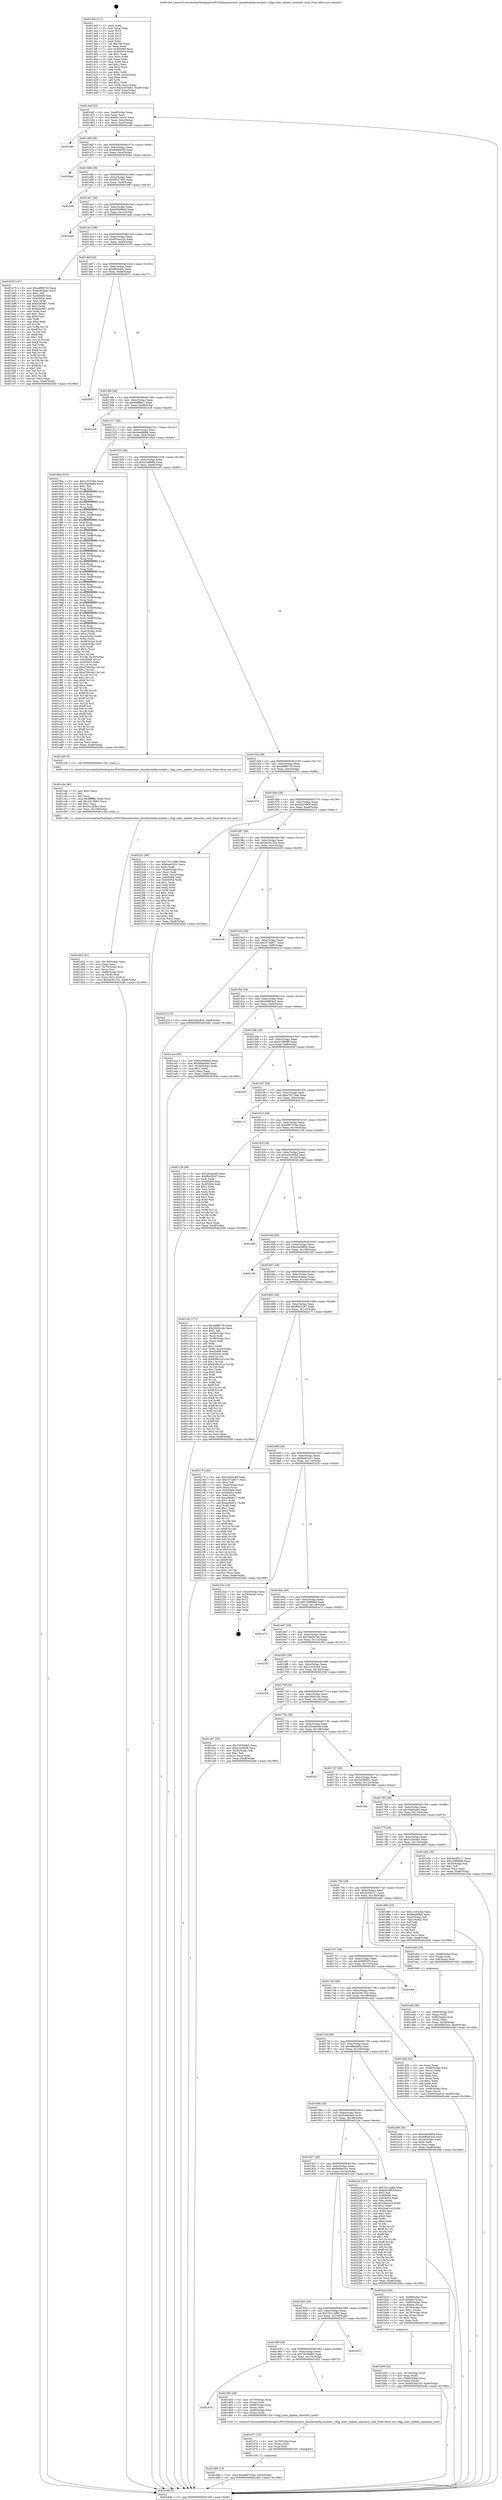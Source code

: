 digraph "0x4013e0" {
  label = "0x4013e0 (/mnt/c/Users/mathe/Desktop/tcc/POCII/binaries/extr_linuxblockcfq-iosched.c_cfqg_stats_update_timeslice_used_Final-ollvm.out::main(0))"
  labelloc = "t"
  node[shape=record]

  Entry [label="",width=0.3,height=0.3,shape=circle,fillcolor=black,style=filled]
  "0x40144f" [label="{
     0x40144f [32]\l
     | [instrs]\l
     &nbsp;&nbsp;0x40144f \<+6\>: mov -0xa8(%rbp),%eax\l
     &nbsp;&nbsp;0x401455 \<+2\>: mov %eax,%ecx\l
     &nbsp;&nbsp;0x401457 \<+6\>: sub $0x8411643c,%ecx\l
     &nbsp;&nbsp;0x40145d \<+6\>: mov %eax,-0xbc(%rbp)\l
     &nbsp;&nbsp;0x401463 \<+6\>: mov %ecx,-0xc0(%rbp)\l
     &nbsp;&nbsp;0x401469 \<+6\>: je 00000000004023a0 \<main+0xfc0\>\l
  }"]
  "0x4023a0" [label="{
     0x4023a0\l
  }", style=dashed]
  "0x40146f" [label="{
     0x40146f [28]\l
     | [instrs]\l
     &nbsp;&nbsp;0x40146f \<+5\>: jmp 0000000000401474 \<main+0x94\>\l
     &nbsp;&nbsp;0x401474 \<+6\>: mov -0xbc(%rbp),%eax\l
     &nbsp;&nbsp;0x40147a \<+5\>: sub $0x8dfd4938,%eax\l
     &nbsp;&nbsp;0x40147f \<+6\>: mov %eax,-0xc4(%rbp)\l
     &nbsp;&nbsp;0x401485 \<+6\>: je 00000000004020ad \<main+0xccd\>\l
  }"]
  Exit [label="",width=0.3,height=0.3,shape=circle,fillcolor=black,style=filled,peripheries=2]
  "0x4020ad" [label="{
     0x4020ad\l
  }", style=dashed]
  "0x40148b" [label="{
     0x40148b [28]\l
     | [instrs]\l
     &nbsp;&nbsp;0x40148b \<+5\>: jmp 0000000000401490 \<main+0xb0\>\l
     &nbsp;&nbsp;0x401490 \<+6\>: mov -0xbc(%rbp),%eax\l
     &nbsp;&nbsp;0x401496 \<+5\>: sub $0x8f207955,%eax\l
     &nbsp;&nbsp;0x40149b \<+6\>: mov %eax,-0xc8(%rbp)\l
     &nbsp;&nbsp;0x4014a1 \<+6\>: je 0000000000401ef6 \<main+0xb16\>\l
  }"]
  "0x401d80" [label="{
     0x401d80 [15]\l
     | [instrs]\l
     &nbsp;&nbsp;0x401d80 \<+10\>: movl $0xd897535e,-0xa8(%rbp)\l
     &nbsp;&nbsp;0x401d8a \<+5\>: jmp 000000000040244b \<main+0x106b\>\l
  }"]
  "0x401ef6" [label="{
     0x401ef6\l
  }", style=dashed]
  "0x4014a7" [label="{
     0x4014a7 [28]\l
     | [instrs]\l
     &nbsp;&nbsp;0x4014a7 \<+5\>: jmp 00000000004014ac \<main+0xcc\>\l
     &nbsp;&nbsp;0x4014ac \<+6\>: mov -0xbc(%rbp),%eax\l
     &nbsp;&nbsp;0x4014b2 \<+5\>: sub $0x920b98a9,%eax\l
     &nbsp;&nbsp;0x4014b7 \<+6\>: mov %eax,-0xcc(%rbp)\l
     &nbsp;&nbsp;0x4014bd \<+6\>: je 0000000000401ae8 \<main+0x708\>\l
  }"]
  "0x401d71" [label="{
     0x401d71 [15]\l
     | [instrs]\l
     &nbsp;&nbsp;0x401d71 \<+4\>: mov -0x70(%rbp),%rax\l
     &nbsp;&nbsp;0x401d75 \<+3\>: mov (%rax),%rax\l
     &nbsp;&nbsp;0x401d78 \<+3\>: mov %rax,%rdi\l
     &nbsp;&nbsp;0x401d7b \<+5\>: call 0000000000401030 \<free@plt\>\l
     | [calls]\l
     &nbsp;&nbsp;0x401030 \{1\} (unknown)\l
  }"]
  "0x401ae8" [label="{
     0x401ae8\l
  }", style=dashed]
  "0x4014c3" [label="{
     0x4014c3 [28]\l
     | [instrs]\l
     &nbsp;&nbsp;0x4014c3 \<+5\>: jmp 00000000004014c8 \<main+0xe8\>\l
     &nbsp;&nbsp;0x4014c8 \<+6\>: mov -0xbc(%rbp),%eax\l
     &nbsp;&nbsp;0x4014ce \<+5\>: sub $0x933ea316,%eax\l
     &nbsp;&nbsp;0x4014d3 \<+6\>: mov %eax,-0xd0(%rbp)\l
     &nbsp;&nbsp;0x4014d9 \<+6\>: je 0000000000401b79 \<main+0x799\>\l
  }"]
  "0x40187b" [label="{
     0x40187b\l
  }", style=dashed]
  "0x401b79" [label="{
     0x401b79 [147]\l
     | [instrs]\l
     &nbsp;&nbsp;0x401b79 \<+5\>: mov $0xadf86730,%eax\l
     &nbsp;&nbsp;0x401b7e \<+5\>: mov $0xecdcbbea,%ecx\l
     &nbsp;&nbsp;0x401b83 \<+2\>: mov $0x1,%dl\l
     &nbsp;&nbsp;0x401b85 \<+7\>: mov 0x405068,%esi\l
     &nbsp;&nbsp;0x401b8c \<+7\>: mov 0x405054,%edi\l
     &nbsp;&nbsp;0x401b93 \<+3\>: mov %esi,%r8d\l
     &nbsp;&nbsp;0x401b96 \<+7\>: add $0xb2e56b7,%r8d\l
     &nbsp;&nbsp;0x401b9d \<+4\>: sub $0x1,%r8d\l
     &nbsp;&nbsp;0x401ba1 \<+7\>: sub $0xb2e56b7,%r8d\l
     &nbsp;&nbsp;0x401ba8 \<+4\>: imul %r8d,%esi\l
     &nbsp;&nbsp;0x401bac \<+3\>: and $0x1,%esi\l
     &nbsp;&nbsp;0x401baf \<+3\>: cmp $0x0,%esi\l
     &nbsp;&nbsp;0x401bb2 \<+4\>: sete %r9b\l
     &nbsp;&nbsp;0x401bb6 \<+3\>: cmp $0xa,%edi\l
     &nbsp;&nbsp;0x401bb9 \<+4\>: setl %r10b\l
     &nbsp;&nbsp;0x401bbd \<+3\>: mov %r9b,%r11b\l
     &nbsp;&nbsp;0x401bc0 \<+4\>: xor $0xff,%r11b\l
     &nbsp;&nbsp;0x401bc4 \<+3\>: mov %r10b,%bl\l
     &nbsp;&nbsp;0x401bc7 \<+3\>: xor $0xff,%bl\l
     &nbsp;&nbsp;0x401bca \<+3\>: xor $0x1,%dl\l
     &nbsp;&nbsp;0x401bcd \<+3\>: mov %r11b,%r14b\l
     &nbsp;&nbsp;0x401bd0 \<+4\>: and $0xff,%r14b\l
     &nbsp;&nbsp;0x401bd4 \<+3\>: and %dl,%r9b\l
     &nbsp;&nbsp;0x401bd7 \<+3\>: mov %bl,%r15b\l
     &nbsp;&nbsp;0x401bda \<+4\>: and $0xff,%r15b\l
     &nbsp;&nbsp;0x401bde \<+3\>: and %dl,%r10b\l
     &nbsp;&nbsp;0x401be1 \<+3\>: or %r9b,%r14b\l
     &nbsp;&nbsp;0x401be4 \<+3\>: or %r10b,%r15b\l
     &nbsp;&nbsp;0x401be7 \<+3\>: xor %r15b,%r14b\l
     &nbsp;&nbsp;0x401bea \<+3\>: or %bl,%r11b\l
     &nbsp;&nbsp;0x401bed \<+4\>: xor $0xff,%r11b\l
     &nbsp;&nbsp;0x401bf1 \<+3\>: or $0x1,%dl\l
     &nbsp;&nbsp;0x401bf4 \<+3\>: and %dl,%r11b\l
     &nbsp;&nbsp;0x401bf7 \<+3\>: or %r11b,%r14b\l
     &nbsp;&nbsp;0x401bfa \<+4\>: test $0x1,%r14b\l
     &nbsp;&nbsp;0x401bfe \<+3\>: cmovne %ecx,%eax\l
     &nbsp;&nbsp;0x401c01 \<+6\>: mov %eax,-0xa8(%rbp)\l
     &nbsp;&nbsp;0x401c07 \<+5\>: jmp 000000000040244b \<main+0x106b\>\l
  }"]
  "0x4014df" [label="{
     0x4014df [28]\l
     | [instrs]\l
     &nbsp;&nbsp;0x4014df \<+5\>: jmp 00000000004014e4 \<main+0x104\>\l
     &nbsp;&nbsp;0x4014e4 \<+6\>: mov -0xbc(%rbp),%eax\l
     &nbsp;&nbsp;0x4014ea \<+5\>: sub $0x98cfa43c,%eax\l
     &nbsp;&nbsp;0x4014ef \<+6\>: mov %eax,-0xd4(%rbp)\l
     &nbsp;&nbsp;0x4014f5 \<+6\>: je 0000000000402057 \<main+0xc77\>\l
  }"]
  "0x401d55" [label="{
     0x401d55 [28]\l
     | [instrs]\l
     &nbsp;&nbsp;0x401d55 \<+4\>: mov -0x70(%rbp),%rax\l
     &nbsp;&nbsp;0x401d59 \<+3\>: mov (%rax),%rdi\l
     &nbsp;&nbsp;0x401d5c \<+7\>: mov -0x88(%rbp),%rax\l
     &nbsp;&nbsp;0x401d63 \<+2\>: mov (%rax),%esi\l
     &nbsp;&nbsp;0x401d65 \<+4\>: mov -0x80(%rbp),%rax\l
     &nbsp;&nbsp;0x401d69 \<+3\>: mov (%rax),%rdx\l
     &nbsp;&nbsp;0x401d6c \<+5\>: call 00000000004013c0 \<cfqg_stats_update_timeslice_used\>\l
     | [calls]\l
     &nbsp;&nbsp;0x4013c0 \{1\} (/mnt/c/Users/mathe/Desktop/tcc/POCII/binaries/extr_linuxblockcfq-iosched.c_cfqg_stats_update_timeslice_used_Final-ollvm.out::cfqg_stats_update_timeslice_used)\l
  }"]
  "0x402057" [label="{
     0x402057\l
  }", style=dashed]
  "0x4014fb" [label="{
     0x4014fb [28]\l
     | [instrs]\l
     &nbsp;&nbsp;0x4014fb \<+5\>: jmp 0000000000401500 \<main+0x120\>\l
     &nbsp;&nbsp;0x401500 \<+6\>: mov -0xbc(%rbp),%eax\l
     &nbsp;&nbsp;0x401506 \<+5\>: sub $0x9dff96c7,%eax\l
     &nbsp;&nbsp;0x40150b \<+6\>: mov %eax,-0xd8(%rbp)\l
     &nbsp;&nbsp;0x401511 \<+6\>: je 0000000000401e18 \<main+0xa38\>\l
  }"]
  "0x40185f" [label="{
     0x40185f [28]\l
     | [instrs]\l
     &nbsp;&nbsp;0x40185f \<+5\>: jmp 0000000000401864 \<main+0x484\>\l
     &nbsp;&nbsp;0x401864 \<+6\>: mov -0xbc(%rbp),%eax\l
     &nbsp;&nbsp;0x40186a \<+5\>: sub $0x7d55ddb5,%eax\l
     &nbsp;&nbsp;0x40186f \<+6\>: mov %eax,-0x154(%rbp)\l
     &nbsp;&nbsp;0x401875 \<+6\>: je 0000000000401d55 \<main+0x975\>\l
  }"]
  "0x401e18" [label="{
     0x401e18\l
  }", style=dashed]
  "0x401517" [label="{
     0x401517 [28]\l
     | [instrs]\l
     &nbsp;&nbsp;0x401517 \<+5\>: jmp 000000000040151c \<main+0x13c\>\l
     &nbsp;&nbsp;0x40151c \<+6\>: mov -0xbc(%rbp),%eax\l
     &nbsp;&nbsp;0x401522 \<+5\>: sub $0x9ea08fb8,%eax\l
     &nbsp;&nbsp;0x401527 \<+6\>: mov %eax,-0xdc(%rbp)\l
     &nbsp;&nbsp;0x40152d \<+6\>: je 00000000004018ba \<main+0x4da\>\l
  }"]
  "0x402433" [label="{
     0x402433\l
  }", style=dashed]
  "0x4018ba" [label="{
     0x4018ba [410]\l
     | [instrs]\l
     &nbsp;&nbsp;0x4018ba \<+5\>: mov $0x1c5532b4,%eax\l
     &nbsp;&nbsp;0x4018bf \<+5\>: mov $0x34a04a84,%ecx\l
     &nbsp;&nbsp;0x4018c4 \<+2\>: mov $0x1,%dl\l
     &nbsp;&nbsp;0x4018c6 \<+3\>: mov %rsp,%rsi\l
     &nbsp;&nbsp;0x4018c9 \<+4\>: add $0xfffffffffffffff0,%rsi\l
     &nbsp;&nbsp;0x4018cd \<+3\>: mov %rsi,%rsp\l
     &nbsp;&nbsp;0x4018d0 \<+7\>: mov %rsi,-0xa0(%rbp)\l
     &nbsp;&nbsp;0x4018d7 \<+3\>: mov %rsp,%rsi\l
     &nbsp;&nbsp;0x4018da \<+4\>: add $0xfffffffffffffff0,%rsi\l
     &nbsp;&nbsp;0x4018de \<+3\>: mov %rsi,%rsp\l
     &nbsp;&nbsp;0x4018e1 \<+3\>: mov %rsp,%rdi\l
     &nbsp;&nbsp;0x4018e4 \<+4\>: add $0xfffffffffffffff0,%rdi\l
     &nbsp;&nbsp;0x4018e8 \<+3\>: mov %rdi,%rsp\l
     &nbsp;&nbsp;0x4018eb \<+7\>: mov %rdi,-0x98(%rbp)\l
     &nbsp;&nbsp;0x4018f2 \<+3\>: mov %rsp,%rdi\l
     &nbsp;&nbsp;0x4018f5 \<+4\>: add $0xfffffffffffffff0,%rdi\l
     &nbsp;&nbsp;0x4018f9 \<+3\>: mov %rdi,%rsp\l
     &nbsp;&nbsp;0x4018fc \<+7\>: mov %rdi,-0x90(%rbp)\l
     &nbsp;&nbsp;0x401903 \<+3\>: mov %rsp,%rdi\l
     &nbsp;&nbsp;0x401906 \<+4\>: add $0xfffffffffffffff0,%rdi\l
     &nbsp;&nbsp;0x40190a \<+3\>: mov %rdi,%rsp\l
     &nbsp;&nbsp;0x40190d \<+7\>: mov %rdi,-0x88(%rbp)\l
     &nbsp;&nbsp;0x401914 \<+3\>: mov %rsp,%rdi\l
     &nbsp;&nbsp;0x401917 \<+4\>: add $0xfffffffffffffff0,%rdi\l
     &nbsp;&nbsp;0x40191b \<+3\>: mov %rdi,%rsp\l
     &nbsp;&nbsp;0x40191e \<+4\>: mov %rdi,-0x80(%rbp)\l
     &nbsp;&nbsp;0x401922 \<+3\>: mov %rsp,%rdi\l
     &nbsp;&nbsp;0x401925 \<+4\>: add $0xfffffffffffffff0,%rdi\l
     &nbsp;&nbsp;0x401929 \<+3\>: mov %rdi,%rsp\l
     &nbsp;&nbsp;0x40192c \<+4\>: mov %rdi,-0x78(%rbp)\l
     &nbsp;&nbsp;0x401930 \<+3\>: mov %rsp,%rdi\l
     &nbsp;&nbsp;0x401933 \<+4\>: add $0xfffffffffffffff0,%rdi\l
     &nbsp;&nbsp;0x401937 \<+3\>: mov %rdi,%rsp\l
     &nbsp;&nbsp;0x40193a \<+4\>: mov %rdi,-0x70(%rbp)\l
     &nbsp;&nbsp;0x40193e \<+3\>: mov %rsp,%rdi\l
     &nbsp;&nbsp;0x401941 \<+4\>: add $0xfffffffffffffff0,%rdi\l
     &nbsp;&nbsp;0x401945 \<+3\>: mov %rdi,%rsp\l
     &nbsp;&nbsp;0x401948 \<+4\>: mov %rdi,-0x68(%rbp)\l
     &nbsp;&nbsp;0x40194c \<+3\>: mov %rsp,%rdi\l
     &nbsp;&nbsp;0x40194f \<+4\>: add $0xfffffffffffffff0,%rdi\l
     &nbsp;&nbsp;0x401953 \<+3\>: mov %rdi,%rsp\l
     &nbsp;&nbsp;0x401956 \<+4\>: mov %rdi,-0x60(%rbp)\l
     &nbsp;&nbsp;0x40195a \<+3\>: mov %rsp,%rdi\l
     &nbsp;&nbsp;0x40195d \<+4\>: add $0xfffffffffffffff0,%rdi\l
     &nbsp;&nbsp;0x401961 \<+3\>: mov %rdi,%rsp\l
     &nbsp;&nbsp;0x401964 \<+4\>: mov %rdi,-0x58(%rbp)\l
     &nbsp;&nbsp;0x401968 \<+3\>: mov %rsp,%rdi\l
     &nbsp;&nbsp;0x40196b \<+4\>: add $0xfffffffffffffff0,%rdi\l
     &nbsp;&nbsp;0x40196f \<+3\>: mov %rdi,%rsp\l
     &nbsp;&nbsp;0x401972 \<+4\>: mov %rdi,-0x50(%rbp)\l
     &nbsp;&nbsp;0x401976 \<+3\>: mov %rsp,%rdi\l
     &nbsp;&nbsp;0x401979 \<+4\>: add $0xfffffffffffffff0,%rdi\l
     &nbsp;&nbsp;0x40197d \<+3\>: mov %rdi,%rsp\l
     &nbsp;&nbsp;0x401980 \<+4\>: mov %rdi,-0x48(%rbp)\l
     &nbsp;&nbsp;0x401984 \<+3\>: mov %rsp,%rdi\l
     &nbsp;&nbsp;0x401987 \<+4\>: add $0xfffffffffffffff0,%rdi\l
     &nbsp;&nbsp;0x40198b \<+3\>: mov %rdi,%rsp\l
     &nbsp;&nbsp;0x40198e \<+4\>: mov %rdi,-0x40(%rbp)\l
     &nbsp;&nbsp;0x401992 \<+7\>: mov -0xa0(%rbp),%rdi\l
     &nbsp;&nbsp;0x401999 \<+6\>: movl $0x0,(%rdi)\l
     &nbsp;&nbsp;0x40199f \<+7\>: mov -0xac(%rbp),%r8d\l
     &nbsp;&nbsp;0x4019a6 \<+3\>: mov %r8d,(%rsi)\l
     &nbsp;&nbsp;0x4019a9 \<+7\>: mov -0x98(%rbp),%rdi\l
     &nbsp;&nbsp;0x4019b0 \<+7\>: mov -0xb8(%rbp),%r9\l
     &nbsp;&nbsp;0x4019b7 \<+3\>: mov %r9,(%rdi)\l
     &nbsp;&nbsp;0x4019ba \<+3\>: cmpl $0x2,(%rsi)\l
     &nbsp;&nbsp;0x4019bd \<+4\>: setne %r10b\l
     &nbsp;&nbsp;0x4019c1 \<+4\>: and $0x1,%r10b\l
     &nbsp;&nbsp;0x4019c5 \<+4\>: mov %r10b,-0x35(%rbp)\l
     &nbsp;&nbsp;0x4019c9 \<+8\>: mov 0x405068,%r11d\l
     &nbsp;&nbsp;0x4019d1 \<+7\>: mov 0x405054,%ebx\l
     &nbsp;&nbsp;0x4019d8 \<+3\>: mov %r11d,%r14d\l
     &nbsp;&nbsp;0x4019db \<+7\>: sub $0xd7b6c4a2,%r14d\l
     &nbsp;&nbsp;0x4019e2 \<+4\>: sub $0x1,%r14d\l
     &nbsp;&nbsp;0x4019e6 \<+7\>: add $0xd7b6c4a2,%r14d\l
     &nbsp;&nbsp;0x4019ed \<+4\>: imul %r14d,%r11d\l
     &nbsp;&nbsp;0x4019f1 \<+4\>: and $0x1,%r11d\l
     &nbsp;&nbsp;0x4019f5 \<+4\>: cmp $0x0,%r11d\l
     &nbsp;&nbsp;0x4019f9 \<+4\>: sete %r10b\l
     &nbsp;&nbsp;0x4019fd \<+3\>: cmp $0xa,%ebx\l
     &nbsp;&nbsp;0x401a00 \<+4\>: setl %r15b\l
     &nbsp;&nbsp;0x401a04 \<+3\>: mov %r10b,%r12b\l
     &nbsp;&nbsp;0x401a07 \<+4\>: xor $0xff,%r12b\l
     &nbsp;&nbsp;0x401a0b \<+3\>: mov %r15b,%r13b\l
     &nbsp;&nbsp;0x401a0e \<+4\>: xor $0xff,%r13b\l
     &nbsp;&nbsp;0x401a12 \<+3\>: xor $0x1,%dl\l
     &nbsp;&nbsp;0x401a15 \<+3\>: mov %r12b,%sil\l
     &nbsp;&nbsp;0x401a18 \<+4\>: and $0xff,%sil\l
     &nbsp;&nbsp;0x401a1c \<+3\>: and %dl,%r10b\l
     &nbsp;&nbsp;0x401a1f \<+3\>: mov %r13b,%dil\l
     &nbsp;&nbsp;0x401a22 \<+4\>: and $0xff,%dil\l
     &nbsp;&nbsp;0x401a26 \<+3\>: and %dl,%r15b\l
     &nbsp;&nbsp;0x401a29 \<+3\>: or %r10b,%sil\l
     &nbsp;&nbsp;0x401a2c \<+3\>: or %r15b,%dil\l
     &nbsp;&nbsp;0x401a2f \<+3\>: xor %dil,%sil\l
     &nbsp;&nbsp;0x401a32 \<+3\>: or %r13b,%r12b\l
     &nbsp;&nbsp;0x401a35 \<+4\>: xor $0xff,%r12b\l
     &nbsp;&nbsp;0x401a39 \<+3\>: or $0x1,%dl\l
     &nbsp;&nbsp;0x401a3c \<+3\>: and %dl,%r12b\l
     &nbsp;&nbsp;0x401a3f \<+3\>: or %r12b,%sil\l
     &nbsp;&nbsp;0x401a42 \<+4\>: test $0x1,%sil\l
     &nbsp;&nbsp;0x401a46 \<+3\>: cmovne %ecx,%eax\l
     &nbsp;&nbsp;0x401a49 \<+6\>: mov %eax,-0xa8(%rbp)\l
     &nbsp;&nbsp;0x401a4f \<+5\>: jmp 000000000040244b \<main+0x106b\>\l
  }"]
  "0x401533" [label="{
     0x401533 [28]\l
     | [instrs]\l
     &nbsp;&nbsp;0x401533 \<+5\>: jmp 0000000000401538 \<main+0x158\>\l
     &nbsp;&nbsp;0x401538 \<+6\>: mov -0xbc(%rbp),%eax\l
     &nbsp;&nbsp;0x40153e \<+5\>: sub $0xa1bdfe98,%eax\l
     &nbsp;&nbsp;0x401543 \<+6\>: mov %eax,-0xe0(%rbp)\l
     &nbsp;&nbsp;0x401549 \<+6\>: je 0000000000401cd5 \<main+0x8f5\>\l
  }"]
  "0x401d02" [label="{
     0x401d02 [41]\l
     | [instrs]\l
     &nbsp;&nbsp;0x401d02 \<+6\>: mov -0x158(%rbp),%ecx\l
     &nbsp;&nbsp;0x401d08 \<+3\>: imul %eax,%ecx\l
     &nbsp;&nbsp;0x401d0b \<+4\>: mov -0x70(%rbp),%rsi\l
     &nbsp;&nbsp;0x401d0f \<+3\>: mov (%rsi),%rsi\l
     &nbsp;&nbsp;0x401d12 \<+4\>: mov -0x68(%rbp),%rdi\l
     &nbsp;&nbsp;0x401d16 \<+3\>: movslq (%rdi),%rdi\l
     &nbsp;&nbsp;0x401d19 \<+3\>: mov %ecx,(%rsi,%rdi,4)\l
     &nbsp;&nbsp;0x401d1c \<+10\>: movl $0x4a361532,-0xa8(%rbp)\l
     &nbsp;&nbsp;0x401d26 \<+5\>: jmp 000000000040244b \<main+0x106b\>\l
  }"]
  "0x401cd5" [label="{
     0x401cd5 [5]\l
     | [instrs]\l
     &nbsp;&nbsp;0x401cd5 \<+5\>: call 0000000000401160 \<next_i\>\l
     | [calls]\l
     &nbsp;&nbsp;0x401160 \{1\} (/mnt/c/Users/mathe/Desktop/tcc/POCII/binaries/extr_linuxblockcfq-iosched.c_cfqg_stats_update_timeslice_used_Final-ollvm.out::next_i)\l
  }"]
  "0x40154f" [label="{
     0x40154f [28]\l
     | [instrs]\l
     &nbsp;&nbsp;0x40154f \<+5\>: jmp 0000000000401554 \<main+0x174\>\l
     &nbsp;&nbsp;0x401554 \<+6\>: mov -0xbc(%rbp),%eax\l
     &nbsp;&nbsp;0x40155a \<+5\>: sub $0xadf86730,%eax\l
     &nbsp;&nbsp;0x40155f \<+6\>: mov %eax,-0xe4(%rbp)\l
     &nbsp;&nbsp;0x401565 \<+6\>: je 000000000040237b \<main+0xf9b\>\l
  }"]
  "0x401cda" [label="{
     0x401cda [40]\l
     | [instrs]\l
     &nbsp;&nbsp;0x401cda \<+5\>: mov $0x2,%ecx\l
     &nbsp;&nbsp;0x401cdf \<+1\>: cltd\l
     &nbsp;&nbsp;0x401ce0 \<+2\>: idiv %ecx\l
     &nbsp;&nbsp;0x401ce2 \<+6\>: imul $0xfffffffe,%edx,%ecx\l
     &nbsp;&nbsp;0x401ce8 \<+6\>: add $0x2412fdb3,%ecx\l
     &nbsp;&nbsp;0x401cee \<+3\>: add $0x1,%ecx\l
     &nbsp;&nbsp;0x401cf1 \<+6\>: sub $0x2412fdb3,%ecx\l
     &nbsp;&nbsp;0x401cf7 \<+6\>: mov %ecx,-0x158(%rbp)\l
     &nbsp;&nbsp;0x401cfd \<+5\>: call 0000000000401160 \<next_i\>\l
     | [calls]\l
     &nbsp;&nbsp;0x401160 \{1\} (/mnt/c/Users/mathe/Desktop/tcc/POCII/binaries/extr_linuxblockcfq-iosched.c_cfqg_stats_update_timeslice_used_Final-ollvm.out::next_i)\l
  }"]
  "0x40237b" [label="{
     0x40237b\l
  }", style=dashed]
  "0x40156b" [label="{
     0x40156b [28]\l
     | [instrs]\l
     &nbsp;&nbsp;0x40156b \<+5\>: jmp 0000000000401570 \<main+0x190\>\l
     &nbsp;&nbsp;0x401570 \<+6\>: mov -0xbc(%rbp),%eax\l
     &nbsp;&nbsp;0x401576 \<+5\>: sub $0xb823f93f,%eax\l
     &nbsp;&nbsp;0x40157b \<+6\>: mov %eax,-0xe8(%rbp)\l
     &nbsp;&nbsp;0x401581 \<+6\>: je 00000000004022c1 \<main+0xee1\>\l
  }"]
  "0x401b59" [label="{
     0x401b59 [32]\l
     | [instrs]\l
     &nbsp;&nbsp;0x401b59 \<+4\>: mov -0x70(%rbp),%rdi\l
     &nbsp;&nbsp;0x401b5d \<+3\>: mov %rax,(%rdi)\l
     &nbsp;&nbsp;0x401b60 \<+4\>: mov -0x68(%rbp),%rax\l
     &nbsp;&nbsp;0x401b64 \<+6\>: movl $0x0,(%rax)\l
     &nbsp;&nbsp;0x401b6a \<+10\>: movl $0x933ea316,-0xa8(%rbp)\l
     &nbsp;&nbsp;0x401b74 \<+5\>: jmp 000000000040244b \<main+0x106b\>\l
  }"]
  "0x4022c1" [label="{
     0x4022c1 [99]\l
     | [instrs]\l
     &nbsp;&nbsp;0x4022c1 \<+5\>: mov $0x79c13d90,%eax\l
     &nbsp;&nbsp;0x4022c6 \<+5\>: mov $0xfaa81b21,%ecx\l
     &nbsp;&nbsp;0x4022cb \<+2\>: xor %edx,%edx\l
     &nbsp;&nbsp;0x4022cd \<+7\>: mov -0xa0(%rbp),%rsi\l
     &nbsp;&nbsp;0x4022d4 \<+2\>: mov (%rsi),%edi\l
     &nbsp;&nbsp;0x4022d6 \<+3\>: mov %edi,-0x2c(%rbp)\l
     &nbsp;&nbsp;0x4022d9 \<+7\>: mov 0x405068,%edi\l
     &nbsp;&nbsp;0x4022e0 \<+8\>: mov 0x405054,%r8d\l
     &nbsp;&nbsp;0x4022e8 \<+3\>: sub $0x1,%edx\l
     &nbsp;&nbsp;0x4022eb \<+3\>: mov %edi,%r9d\l
     &nbsp;&nbsp;0x4022ee \<+3\>: add %edx,%r9d\l
     &nbsp;&nbsp;0x4022f1 \<+4\>: imul %r9d,%edi\l
     &nbsp;&nbsp;0x4022f5 \<+3\>: and $0x1,%edi\l
     &nbsp;&nbsp;0x4022f8 \<+3\>: cmp $0x0,%edi\l
     &nbsp;&nbsp;0x4022fb \<+4\>: sete %r10b\l
     &nbsp;&nbsp;0x4022ff \<+4\>: cmp $0xa,%r8d\l
     &nbsp;&nbsp;0x402303 \<+4\>: setl %r11b\l
     &nbsp;&nbsp;0x402307 \<+3\>: mov %r10b,%bl\l
     &nbsp;&nbsp;0x40230a \<+3\>: and %r11b,%bl\l
     &nbsp;&nbsp;0x40230d \<+3\>: xor %r11b,%r10b\l
     &nbsp;&nbsp;0x402310 \<+3\>: or %r10b,%bl\l
     &nbsp;&nbsp;0x402313 \<+3\>: test $0x1,%bl\l
     &nbsp;&nbsp;0x402316 \<+3\>: cmovne %ecx,%eax\l
     &nbsp;&nbsp;0x402319 \<+6\>: mov %eax,-0xa8(%rbp)\l
     &nbsp;&nbsp;0x40231f \<+5\>: jmp 000000000040244b \<main+0x106b\>\l
  }"]
  "0x401587" [label="{
     0x401587 [28]\l
     | [instrs]\l
     &nbsp;&nbsp;0x401587 \<+5\>: jmp 000000000040158c \<main+0x1ac\>\l
     &nbsp;&nbsp;0x40158c \<+6\>: mov -0xbc(%rbp),%eax\l
     &nbsp;&nbsp;0x401592 \<+5\>: sub $0xbe391329,%eax\l
     &nbsp;&nbsp;0x401597 \<+6\>: mov %eax,-0xec(%rbp)\l
     &nbsp;&nbsp;0x40159d \<+6\>: je 0000000000402039 \<main+0xc59\>\l
  }"]
  "0x401843" [label="{
     0x401843 [28]\l
     | [instrs]\l
     &nbsp;&nbsp;0x401843 \<+5\>: jmp 0000000000401848 \<main+0x468\>\l
     &nbsp;&nbsp;0x401848 \<+6\>: mov -0xbc(%rbp),%eax\l
     &nbsp;&nbsp;0x40184e \<+5\>: sub $0x79c13d90,%eax\l
     &nbsp;&nbsp;0x401853 \<+6\>: mov %eax,-0x150(%rbp)\l
     &nbsp;&nbsp;0x401859 \<+6\>: je 0000000000402433 \<main+0x1053\>\l
  }"]
  "0x402039" [label="{
     0x402039\l
  }", style=dashed]
  "0x4015a3" [label="{
     0x4015a3 [28]\l
     | [instrs]\l
     &nbsp;&nbsp;0x4015a3 \<+5\>: jmp 00000000004015a8 \<main+0x1c8\>\l
     &nbsp;&nbsp;0x4015a8 \<+6\>: mov -0xbc(%rbp),%eax\l
     &nbsp;&nbsp;0x4015ae \<+5\>: sub $0xc57ed917,%eax\l
     &nbsp;&nbsp;0x4015b3 \<+6\>: mov %eax,-0xf0(%rbp)\l
     &nbsp;&nbsp;0x4015b9 \<+6\>: je 000000000040221f \<main+0xe3f\>\l
  }"]
  "0x401b24" [label="{
     0x401b24 [53]\l
     | [instrs]\l
     &nbsp;&nbsp;0x401b24 \<+7\>: mov -0x88(%rbp),%rax\l
     &nbsp;&nbsp;0x401b2b \<+6\>: movl $0x64,(%rax)\l
     &nbsp;&nbsp;0x401b31 \<+4\>: mov -0x80(%rbp),%rax\l
     &nbsp;&nbsp;0x401b35 \<+7\>: movq $0x64,(%rax)\l
     &nbsp;&nbsp;0x401b3c \<+4\>: mov -0x78(%rbp),%rax\l
     &nbsp;&nbsp;0x401b40 \<+6\>: movl $0x1,(%rax)\l
     &nbsp;&nbsp;0x401b46 \<+4\>: mov -0x78(%rbp),%rax\l
     &nbsp;&nbsp;0x401b4a \<+3\>: movslq (%rax),%rax\l
     &nbsp;&nbsp;0x401b4d \<+4\>: shl $0x2,%rax\l
     &nbsp;&nbsp;0x401b51 \<+3\>: mov %rax,%rdi\l
     &nbsp;&nbsp;0x401b54 \<+5\>: call 0000000000401050 \<malloc@plt\>\l
     | [calls]\l
     &nbsp;&nbsp;0x401050 \{1\} (unknown)\l
  }"]
  "0x40221f" [label="{
     0x40221f [15]\l
     | [instrs]\l
     &nbsp;&nbsp;0x40221f \<+10\>: movl $0x5cb6c9c6,-0xa8(%rbp)\l
     &nbsp;&nbsp;0x402229 \<+5\>: jmp 000000000040244b \<main+0x106b\>\l
  }"]
  "0x4015bf" [label="{
     0x4015bf [28]\l
     | [instrs]\l
     &nbsp;&nbsp;0x4015bf \<+5\>: jmp 00000000004015c4 \<main+0x1e4\>\l
     &nbsp;&nbsp;0x4015c4 \<+6\>: mov -0xbc(%rbp),%eax\l
     &nbsp;&nbsp;0x4015ca \<+5\>: sub $0xd08fc5a5,%eax\l
     &nbsp;&nbsp;0x4015cf \<+6\>: mov %eax,-0xf4(%rbp)\l
     &nbsp;&nbsp;0x4015d5 \<+6\>: je 0000000000401aca \<main+0x6ea\>\l
  }"]
  "0x401827" [label="{
     0x401827 [28]\l
     | [instrs]\l
     &nbsp;&nbsp;0x401827 \<+5\>: jmp 000000000040182c \<main+0x44c\>\l
     &nbsp;&nbsp;0x40182c \<+6\>: mov -0xbc(%rbp),%eax\l
     &nbsp;&nbsp;0x401832 \<+5\>: sub $0x690e03cb,%eax\l
     &nbsp;&nbsp;0x401837 \<+6\>: mov %eax,-0x14c(%rbp)\l
     &nbsp;&nbsp;0x40183d \<+6\>: je 0000000000401b24 \<main+0x744\>\l
  }"]
  "0x401aca" [label="{
     0x401aca [30]\l
     | [instrs]\l
     &nbsp;&nbsp;0x401aca \<+5\>: mov $0x920b98a9,%eax\l
     &nbsp;&nbsp;0x401acf \<+5\>: mov $0x4f9ede9d,%ecx\l
     &nbsp;&nbsp;0x401ad4 \<+3\>: mov -0x34(%rbp),%edx\l
     &nbsp;&nbsp;0x401ad7 \<+3\>: cmp $0x1,%edx\l
     &nbsp;&nbsp;0x401ada \<+3\>: cmovl %ecx,%eax\l
     &nbsp;&nbsp;0x401add \<+6\>: mov %eax,-0xa8(%rbp)\l
     &nbsp;&nbsp;0x401ae3 \<+5\>: jmp 000000000040244b \<main+0x106b\>\l
  }"]
  "0x4015db" [label="{
     0x4015db [28]\l
     | [instrs]\l
     &nbsp;&nbsp;0x4015db \<+5\>: jmp 00000000004015e0 \<main+0x200\>\l
     &nbsp;&nbsp;0x4015e0 \<+6\>: mov -0xbc(%rbp),%eax\l
     &nbsp;&nbsp;0x4015e6 \<+5\>: sub $0xd15fb9f0,%eax\l
     &nbsp;&nbsp;0x4015eb \<+6\>: mov %eax,-0xf8(%rbp)\l
     &nbsp;&nbsp;0x4015f1 \<+6\>: je 00000000004020cf \<main+0xcef\>\l
  }"]
  "0x40222e" [label="{
     0x40222e [147]\l
     | [instrs]\l
     &nbsp;&nbsp;0x40222e \<+5\>: mov $0x79c13d90,%eax\l
     &nbsp;&nbsp;0x402233 \<+5\>: mov $0xb823f93f,%ecx\l
     &nbsp;&nbsp;0x402238 \<+2\>: mov $0x1,%dl\l
     &nbsp;&nbsp;0x40223a \<+7\>: mov 0x405068,%esi\l
     &nbsp;&nbsp;0x402241 \<+7\>: mov 0x405054,%edi\l
     &nbsp;&nbsp;0x402248 \<+3\>: mov %esi,%r8d\l
     &nbsp;&nbsp;0x40224b \<+7\>: add $0x2bad1cd,%r8d\l
     &nbsp;&nbsp;0x402252 \<+4\>: sub $0x1,%r8d\l
     &nbsp;&nbsp;0x402256 \<+7\>: sub $0x2bad1cd,%r8d\l
     &nbsp;&nbsp;0x40225d \<+4\>: imul %r8d,%esi\l
     &nbsp;&nbsp;0x402261 \<+3\>: and $0x1,%esi\l
     &nbsp;&nbsp;0x402264 \<+3\>: cmp $0x0,%esi\l
     &nbsp;&nbsp;0x402267 \<+4\>: sete %r9b\l
     &nbsp;&nbsp;0x40226b \<+3\>: cmp $0xa,%edi\l
     &nbsp;&nbsp;0x40226e \<+4\>: setl %r10b\l
     &nbsp;&nbsp;0x402272 \<+3\>: mov %r9b,%r11b\l
     &nbsp;&nbsp;0x402275 \<+4\>: xor $0xff,%r11b\l
     &nbsp;&nbsp;0x402279 \<+3\>: mov %r10b,%bl\l
     &nbsp;&nbsp;0x40227c \<+3\>: xor $0xff,%bl\l
     &nbsp;&nbsp;0x40227f \<+3\>: xor $0x1,%dl\l
     &nbsp;&nbsp;0x402282 \<+3\>: mov %r11b,%r14b\l
     &nbsp;&nbsp;0x402285 \<+4\>: and $0xff,%r14b\l
     &nbsp;&nbsp;0x402289 \<+3\>: and %dl,%r9b\l
     &nbsp;&nbsp;0x40228c \<+3\>: mov %bl,%r15b\l
     &nbsp;&nbsp;0x40228f \<+4\>: and $0xff,%r15b\l
     &nbsp;&nbsp;0x402293 \<+3\>: and %dl,%r10b\l
     &nbsp;&nbsp;0x402296 \<+3\>: or %r9b,%r14b\l
     &nbsp;&nbsp;0x402299 \<+3\>: or %r10b,%r15b\l
     &nbsp;&nbsp;0x40229c \<+3\>: xor %r15b,%r14b\l
     &nbsp;&nbsp;0x40229f \<+3\>: or %bl,%r11b\l
     &nbsp;&nbsp;0x4022a2 \<+4\>: xor $0xff,%r11b\l
     &nbsp;&nbsp;0x4022a6 \<+3\>: or $0x1,%dl\l
     &nbsp;&nbsp;0x4022a9 \<+3\>: and %dl,%r11b\l
     &nbsp;&nbsp;0x4022ac \<+3\>: or %r11b,%r14b\l
     &nbsp;&nbsp;0x4022af \<+4\>: test $0x1,%r14b\l
     &nbsp;&nbsp;0x4022b3 \<+3\>: cmovne %ecx,%eax\l
     &nbsp;&nbsp;0x4022b6 \<+6\>: mov %eax,-0xa8(%rbp)\l
     &nbsp;&nbsp;0x4022bc \<+5\>: jmp 000000000040244b \<main+0x106b\>\l
  }"]
  "0x4020cf" [label="{
     0x4020cf\l
  }", style=dashed]
  "0x4015f7" [label="{
     0x4015f7 [28]\l
     | [instrs]\l
     &nbsp;&nbsp;0x4015f7 \<+5\>: jmp 00000000004015fc \<main+0x21c\>\l
     &nbsp;&nbsp;0x4015fc \<+6\>: mov -0xbc(%rbp),%eax\l
     &nbsp;&nbsp;0x401602 \<+5\>: sub $0xd7917be6,%eax\l
     &nbsp;&nbsp;0x401607 \<+6\>: mov %eax,-0xfc(%rbp)\l
     &nbsp;&nbsp;0x40160d \<+6\>: je 0000000000402115 \<main+0xd35\>\l
  }"]
  "0x40180b" [label="{
     0x40180b [28]\l
     | [instrs]\l
     &nbsp;&nbsp;0x40180b \<+5\>: jmp 0000000000401810 \<main+0x430\>\l
     &nbsp;&nbsp;0x401810 \<+6\>: mov -0xbc(%rbp),%eax\l
     &nbsp;&nbsp;0x401816 \<+5\>: sub $0x5cb6c9c6,%eax\l
     &nbsp;&nbsp;0x40181b \<+6\>: mov %eax,-0x148(%rbp)\l
     &nbsp;&nbsp;0x401821 \<+6\>: je 000000000040222e \<main+0xe4e\>\l
  }"]
  "0x402115" [label="{
     0x402115\l
  }", style=dashed]
  "0x401613" [label="{
     0x401613 [28]\l
     | [instrs]\l
     &nbsp;&nbsp;0x401613 \<+5\>: jmp 0000000000401618 \<main+0x238\>\l
     &nbsp;&nbsp;0x401618 \<+6\>: mov -0xbc(%rbp),%eax\l
     &nbsp;&nbsp;0x40161e \<+5\>: sub $0xd897535e,%eax\l
     &nbsp;&nbsp;0x401623 \<+6\>: mov %eax,-0x100(%rbp)\l
     &nbsp;&nbsp;0x401629 \<+6\>: je 0000000000402129 \<main+0xd49\>\l
  }"]
  "0x401b06" [label="{
     0x401b06 [30]\l
     | [instrs]\l
     &nbsp;&nbsp;0x401b06 \<+5\>: mov $0xe5a0985d,%eax\l
     &nbsp;&nbsp;0x401b0b \<+5\>: mov $0x690e03cb,%ecx\l
     &nbsp;&nbsp;0x401b10 \<+3\>: mov -0x34(%rbp),%edx\l
     &nbsp;&nbsp;0x401b13 \<+3\>: cmp $0x0,%edx\l
     &nbsp;&nbsp;0x401b16 \<+3\>: cmove %ecx,%eax\l
     &nbsp;&nbsp;0x401b19 \<+6\>: mov %eax,-0xa8(%rbp)\l
     &nbsp;&nbsp;0x401b1f \<+5\>: jmp 000000000040244b \<main+0x106b\>\l
  }"]
  "0x402129" [label="{
     0x402129 [86]\l
     | [instrs]\l
     &nbsp;&nbsp;0x402129 \<+5\>: mov $0x283aec99,%eax\l
     &nbsp;&nbsp;0x40212e \<+5\>: mov $0xf8445297,%ecx\l
     &nbsp;&nbsp;0x402133 \<+2\>: xor %edx,%edx\l
     &nbsp;&nbsp;0x402135 \<+7\>: mov 0x405068,%esi\l
     &nbsp;&nbsp;0x40213c \<+7\>: mov 0x405054,%edi\l
     &nbsp;&nbsp;0x402143 \<+3\>: sub $0x1,%edx\l
     &nbsp;&nbsp;0x402146 \<+3\>: mov %esi,%r8d\l
     &nbsp;&nbsp;0x402149 \<+3\>: add %edx,%r8d\l
     &nbsp;&nbsp;0x40214c \<+4\>: imul %r8d,%esi\l
     &nbsp;&nbsp;0x402150 \<+3\>: and $0x1,%esi\l
     &nbsp;&nbsp;0x402153 \<+3\>: cmp $0x0,%esi\l
     &nbsp;&nbsp;0x402156 \<+4\>: sete %r9b\l
     &nbsp;&nbsp;0x40215a \<+3\>: cmp $0xa,%edi\l
     &nbsp;&nbsp;0x40215d \<+4\>: setl %r10b\l
     &nbsp;&nbsp;0x402161 \<+3\>: mov %r9b,%r11b\l
     &nbsp;&nbsp;0x402164 \<+3\>: and %r10b,%r11b\l
     &nbsp;&nbsp;0x402167 \<+3\>: xor %r10b,%r9b\l
     &nbsp;&nbsp;0x40216a \<+3\>: or %r9b,%r11b\l
     &nbsp;&nbsp;0x40216d \<+4\>: test $0x1,%r11b\l
     &nbsp;&nbsp;0x402171 \<+3\>: cmovne %ecx,%eax\l
     &nbsp;&nbsp;0x402174 \<+6\>: mov %eax,-0xa8(%rbp)\l
     &nbsp;&nbsp;0x40217a \<+5\>: jmp 000000000040244b \<main+0x106b\>\l
  }"]
  "0x40162f" [label="{
     0x40162f [28]\l
     | [instrs]\l
     &nbsp;&nbsp;0x40162f \<+5\>: jmp 0000000000401634 \<main+0x254\>\l
     &nbsp;&nbsp;0x401634 \<+6\>: mov -0xbc(%rbp),%eax\l
     &nbsp;&nbsp;0x40163a \<+5\>: sub $0xe04c00bd,%eax\l
     &nbsp;&nbsp;0x40163f \<+6\>: mov %eax,-0x104(%rbp)\l
     &nbsp;&nbsp;0x401645 \<+6\>: je 0000000000401d8f \<main+0x9af\>\l
  }"]
  "0x4017ef" [label="{
     0x4017ef [28]\l
     | [instrs]\l
     &nbsp;&nbsp;0x4017ef \<+5\>: jmp 00000000004017f4 \<main+0x414\>\l
     &nbsp;&nbsp;0x4017f4 \<+6\>: mov -0xbc(%rbp),%eax\l
     &nbsp;&nbsp;0x4017fa \<+5\>: sub $0x4f9ede9d,%eax\l
     &nbsp;&nbsp;0x4017ff \<+6\>: mov %eax,-0x144(%rbp)\l
     &nbsp;&nbsp;0x401805 \<+6\>: je 0000000000401b06 \<main+0x726\>\l
  }"]
  "0x401d8f" [label="{
     0x401d8f\l
  }", style=dashed]
  "0x40164b" [label="{
     0x40164b [28]\l
     | [instrs]\l
     &nbsp;&nbsp;0x40164b \<+5\>: jmp 0000000000401650 \<main+0x270\>\l
     &nbsp;&nbsp;0x401650 \<+6\>: mov -0xbc(%rbp),%eax\l
     &nbsp;&nbsp;0x401656 \<+5\>: sub $0xe5a0985d,%eax\l
     &nbsp;&nbsp;0x40165b \<+6\>: mov %eax,-0x108(%rbp)\l
     &nbsp;&nbsp;0x401661 \<+6\>: je 0000000000402106 \<main+0xd26\>\l
  }"]
  "0x401d2b" [label="{
     0x401d2b [42]\l
     | [instrs]\l
     &nbsp;&nbsp;0x401d2b \<+2\>: xor %eax,%eax\l
     &nbsp;&nbsp;0x401d2d \<+4\>: mov -0x68(%rbp),%rcx\l
     &nbsp;&nbsp;0x401d31 \<+2\>: mov (%rcx),%edx\l
     &nbsp;&nbsp;0x401d33 \<+2\>: mov %eax,%esi\l
     &nbsp;&nbsp;0x401d35 \<+2\>: sub %edx,%esi\l
     &nbsp;&nbsp;0x401d37 \<+2\>: mov %eax,%edx\l
     &nbsp;&nbsp;0x401d39 \<+3\>: sub $0x1,%edx\l
     &nbsp;&nbsp;0x401d3c \<+2\>: add %edx,%esi\l
     &nbsp;&nbsp;0x401d3e \<+2\>: sub %esi,%eax\l
     &nbsp;&nbsp;0x401d40 \<+4\>: mov -0x68(%rbp),%rcx\l
     &nbsp;&nbsp;0x401d44 \<+2\>: mov %eax,(%rcx)\l
     &nbsp;&nbsp;0x401d46 \<+10\>: movl $0x933ea316,-0xa8(%rbp)\l
     &nbsp;&nbsp;0x401d50 \<+5\>: jmp 000000000040244b \<main+0x106b\>\l
  }"]
  "0x402106" [label="{
     0x402106\l
  }", style=dashed]
  "0x401667" [label="{
     0x401667 [28]\l
     | [instrs]\l
     &nbsp;&nbsp;0x401667 \<+5\>: jmp 000000000040166c \<main+0x28c\>\l
     &nbsp;&nbsp;0x40166c \<+6\>: mov -0xbc(%rbp),%eax\l
     &nbsp;&nbsp;0x401672 \<+5\>: sub $0xecdcbbea,%eax\l
     &nbsp;&nbsp;0x401677 \<+6\>: mov %eax,-0x10c(%rbp)\l
     &nbsp;&nbsp;0x40167d \<+6\>: je 0000000000401c0c \<main+0x82c\>\l
  }"]
  "0x4017d3" [label="{
     0x4017d3 [28]\l
     | [instrs]\l
     &nbsp;&nbsp;0x4017d3 \<+5\>: jmp 00000000004017d8 \<main+0x3f8\>\l
     &nbsp;&nbsp;0x4017d8 \<+6\>: mov -0xbc(%rbp),%eax\l
     &nbsp;&nbsp;0x4017de \<+5\>: sub $0x4a361532,%eax\l
     &nbsp;&nbsp;0x4017e3 \<+6\>: mov %eax,-0x140(%rbp)\l
     &nbsp;&nbsp;0x4017e9 \<+6\>: je 0000000000401d2b \<main+0x94b\>\l
  }"]
  "0x401c0c" [label="{
     0x401c0c [171]\l
     | [instrs]\l
     &nbsp;&nbsp;0x401c0c \<+5\>: mov $0xadf86730,%eax\l
     &nbsp;&nbsp;0x401c11 \<+5\>: mov $0x26042cdc,%ecx\l
     &nbsp;&nbsp;0x401c16 \<+2\>: mov $0x1,%dl\l
     &nbsp;&nbsp;0x401c18 \<+4\>: mov -0x68(%rbp),%rsi\l
     &nbsp;&nbsp;0x401c1c \<+2\>: mov (%rsi),%edi\l
     &nbsp;&nbsp;0x401c1e \<+4\>: mov -0x78(%rbp),%rsi\l
     &nbsp;&nbsp;0x401c22 \<+2\>: cmp (%rsi),%edi\l
     &nbsp;&nbsp;0x401c24 \<+4\>: setl %r8b\l
     &nbsp;&nbsp;0x401c28 \<+4\>: and $0x1,%r8b\l
     &nbsp;&nbsp;0x401c2c \<+4\>: mov %r8b,-0x2e(%rbp)\l
     &nbsp;&nbsp;0x401c30 \<+7\>: mov 0x405068,%edi\l
     &nbsp;&nbsp;0x401c37 \<+8\>: mov 0x405054,%r9d\l
     &nbsp;&nbsp;0x401c3f \<+3\>: mov %edi,%r10d\l
     &nbsp;&nbsp;0x401c42 \<+7\>: add $0x839b1b1e,%r10d\l
     &nbsp;&nbsp;0x401c49 \<+4\>: sub $0x1,%r10d\l
     &nbsp;&nbsp;0x401c4d \<+7\>: sub $0x839b1b1e,%r10d\l
     &nbsp;&nbsp;0x401c54 \<+4\>: imul %r10d,%edi\l
     &nbsp;&nbsp;0x401c58 \<+3\>: and $0x1,%edi\l
     &nbsp;&nbsp;0x401c5b \<+3\>: cmp $0x0,%edi\l
     &nbsp;&nbsp;0x401c5e \<+4\>: sete %r8b\l
     &nbsp;&nbsp;0x401c62 \<+4\>: cmp $0xa,%r9d\l
     &nbsp;&nbsp;0x401c66 \<+4\>: setl %r11b\l
     &nbsp;&nbsp;0x401c6a \<+3\>: mov %r8b,%bl\l
     &nbsp;&nbsp;0x401c6d \<+3\>: xor $0xff,%bl\l
     &nbsp;&nbsp;0x401c70 \<+3\>: mov %r11b,%r14b\l
     &nbsp;&nbsp;0x401c73 \<+4\>: xor $0xff,%r14b\l
     &nbsp;&nbsp;0x401c77 \<+3\>: xor $0x1,%dl\l
     &nbsp;&nbsp;0x401c7a \<+3\>: mov %bl,%r15b\l
     &nbsp;&nbsp;0x401c7d \<+4\>: and $0xff,%r15b\l
     &nbsp;&nbsp;0x401c81 \<+3\>: and %dl,%r8b\l
     &nbsp;&nbsp;0x401c84 \<+3\>: mov %r14b,%r12b\l
     &nbsp;&nbsp;0x401c87 \<+4\>: and $0xff,%r12b\l
     &nbsp;&nbsp;0x401c8b \<+3\>: and %dl,%r11b\l
     &nbsp;&nbsp;0x401c8e \<+3\>: or %r8b,%r15b\l
     &nbsp;&nbsp;0x401c91 \<+3\>: or %r11b,%r12b\l
     &nbsp;&nbsp;0x401c94 \<+3\>: xor %r12b,%r15b\l
     &nbsp;&nbsp;0x401c97 \<+3\>: or %r14b,%bl\l
     &nbsp;&nbsp;0x401c9a \<+3\>: xor $0xff,%bl\l
     &nbsp;&nbsp;0x401c9d \<+3\>: or $0x1,%dl\l
     &nbsp;&nbsp;0x401ca0 \<+2\>: and %dl,%bl\l
     &nbsp;&nbsp;0x401ca2 \<+3\>: or %bl,%r15b\l
     &nbsp;&nbsp;0x401ca5 \<+4\>: test $0x1,%r15b\l
     &nbsp;&nbsp;0x401ca9 \<+3\>: cmovne %ecx,%eax\l
     &nbsp;&nbsp;0x401cac \<+6\>: mov %eax,-0xa8(%rbp)\l
     &nbsp;&nbsp;0x401cb2 \<+5\>: jmp 000000000040244b \<main+0x106b\>\l
  }"]
  "0x401683" [label="{
     0x401683 [28]\l
     | [instrs]\l
     &nbsp;&nbsp;0x401683 \<+5\>: jmp 0000000000401688 \<main+0x2a8\>\l
     &nbsp;&nbsp;0x401688 \<+6\>: mov -0xbc(%rbp),%eax\l
     &nbsp;&nbsp;0x40168e \<+5\>: sub $0xf8445297,%eax\l
     &nbsp;&nbsp;0x401693 \<+6\>: mov %eax,-0x110(%rbp)\l
     &nbsp;&nbsp;0x401699 \<+6\>: je 000000000040217f \<main+0xd9f\>\l
  }"]
  "0x401f05" [label="{
     0x401f05\l
  }", style=dashed]
  "0x40217f" [label="{
     0x40217f [160]\l
     | [instrs]\l
     &nbsp;&nbsp;0x40217f \<+5\>: mov $0x283aec99,%eax\l
     &nbsp;&nbsp;0x402184 \<+5\>: mov $0xc57ed917,%ecx\l
     &nbsp;&nbsp;0x402189 \<+2\>: mov $0x1,%dl\l
     &nbsp;&nbsp;0x40218b \<+7\>: mov -0xa0(%rbp),%rsi\l
     &nbsp;&nbsp;0x402192 \<+6\>: movl $0x0,(%rsi)\l
     &nbsp;&nbsp;0x402198 \<+7\>: mov 0x405068,%edi\l
     &nbsp;&nbsp;0x40219f \<+8\>: mov 0x405054,%r8d\l
     &nbsp;&nbsp;0x4021a7 \<+3\>: mov %edi,%r9d\l
     &nbsp;&nbsp;0x4021aa \<+7\>: sub $0xa2f6d517,%r9d\l
     &nbsp;&nbsp;0x4021b1 \<+4\>: sub $0x1,%r9d\l
     &nbsp;&nbsp;0x4021b5 \<+7\>: add $0xa2f6d517,%r9d\l
     &nbsp;&nbsp;0x4021bc \<+4\>: imul %r9d,%edi\l
     &nbsp;&nbsp;0x4021c0 \<+3\>: and $0x1,%edi\l
     &nbsp;&nbsp;0x4021c3 \<+3\>: cmp $0x0,%edi\l
     &nbsp;&nbsp;0x4021c6 \<+4\>: sete %r10b\l
     &nbsp;&nbsp;0x4021ca \<+4\>: cmp $0xa,%r8d\l
     &nbsp;&nbsp;0x4021ce \<+4\>: setl %r11b\l
     &nbsp;&nbsp;0x4021d2 \<+3\>: mov %r10b,%bl\l
     &nbsp;&nbsp;0x4021d5 \<+3\>: xor $0xff,%bl\l
     &nbsp;&nbsp;0x4021d8 \<+3\>: mov %r11b,%r14b\l
     &nbsp;&nbsp;0x4021db \<+4\>: xor $0xff,%r14b\l
     &nbsp;&nbsp;0x4021df \<+3\>: xor $0x0,%dl\l
     &nbsp;&nbsp;0x4021e2 \<+3\>: mov %bl,%r15b\l
     &nbsp;&nbsp;0x4021e5 \<+4\>: and $0x0,%r15b\l
     &nbsp;&nbsp;0x4021e9 \<+3\>: and %dl,%r10b\l
     &nbsp;&nbsp;0x4021ec \<+3\>: mov %r14b,%r12b\l
     &nbsp;&nbsp;0x4021ef \<+4\>: and $0x0,%r12b\l
     &nbsp;&nbsp;0x4021f3 \<+3\>: and %dl,%r11b\l
     &nbsp;&nbsp;0x4021f6 \<+3\>: or %r10b,%r15b\l
     &nbsp;&nbsp;0x4021f9 \<+3\>: or %r11b,%r12b\l
     &nbsp;&nbsp;0x4021fc \<+3\>: xor %r12b,%r15b\l
     &nbsp;&nbsp;0x4021ff \<+3\>: or %r14b,%bl\l
     &nbsp;&nbsp;0x402202 \<+3\>: xor $0xff,%bl\l
     &nbsp;&nbsp;0x402205 \<+3\>: or $0x0,%dl\l
     &nbsp;&nbsp;0x402208 \<+2\>: and %dl,%bl\l
     &nbsp;&nbsp;0x40220a \<+3\>: or %bl,%r15b\l
     &nbsp;&nbsp;0x40220d \<+4\>: test $0x1,%r15b\l
     &nbsp;&nbsp;0x402211 \<+3\>: cmovne %ecx,%eax\l
     &nbsp;&nbsp;0x402214 \<+6\>: mov %eax,-0xa8(%rbp)\l
     &nbsp;&nbsp;0x40221a \<+5\>: jmp 000000000040244b \<main+0x106b\>\l
  }"]
  "0x40169f" [label="{
     0x40169f [28]\l
     | [instrs]\l
     &nbsp;&nbsp;0x40169f \<+5\>: jmp 00000000004016a4 \<main+0x2c4\>\l
     &nbsp;&nbsp;0x4016a4 \<+6\>: mov -0xbc(%rbp),%eax\l
     &nbsp;&nbsp;0x4016aa \<+5\>: sub $0xfaa81b21,%eax\l
     &nbsp;&nbsp;0x4016af \<+6\>: mov %eax,-0x114(%rbp)\l
     &nbsp;&nbsp;0x4016b5 \<+6\>: je 0000000000402324 \<main+0xf44\>\l
  }"]
  "0x401aa6" [label="{
     0x401aa6 [36]\l
     | [instrs]\l
     &nbsp;&nbsp;0x401aa6 \<+7\>: mov -0x90(%rbp),%rdi\l
     &nbsp;&nbsp;0x401aad \<+2\>: mov %eax,(%rdi)\l
     &nbsp;&nbsp;0x401aaf \<+7\>: mov -0x90(%rbp),%rdi\l
     &nbsp;&nbsp;0x401ab6 \<+2\>: mov (%rdi),%eax\l
     &nbsp;&nbsp;0x401ab8 \<+3\>: mov %eax,-0x34(%rbp)\l
     &nbsp;&nbsp;0x401abb \<+10\>: movl $0xd08fc5a5,-0xa8(%rbp)\l
     &nbsp;&nbsp;0x401ac5 \<+5\>: jmp 000000000040244b \<main+0x106b\>\l
  }"]
  "0x402324" [label="{
     0x402324 [18]\l
     | [instrs]\l
     &nbsp;&nbsp;0x402324 \<+3\>: mov -0x2c(%rbp),%eax\l
     &nbsp;&nbsp;0x402327 \<+4\>: lea -0x28(%rbp),%rsp\l
     &nbsp;&nbsp;0x40232b \<+1\>: pop %rbx\l
     &nbsp;&nbsp;0x40232c \<+2\>: pop %r12\l
     &nbsp;&nbsp;0x40232e \<+2\>: pop %r13\l
     &nbsp;&nbsp;0x402330 \<+2\>: pop %r14\l
     &nbsp;&nbsp;0x402332 \<+2\>: pop %r15\l
     &nbsp;&nbsp;0x402334 \<+1\>: pop %rbp\l
     &nbsp;&nbsp;0x402335 \<+1\>: ret\l
  }"]
  "0x4016bb" [label="{
     0x4016bb [28]\l
     | [instrs]\l
     &nbsp;&nbsp;0x4016bb \<+5\>: jmp 00000000004016c0 \<main+0x2e0\>\l
     &nbsp;&nbsp;0x4016c0 \<+6\>: mov -0xbc(%rbp),%eax\l
     &nbsp;&nbsp;0x4016c6 \<+5\>: sub $0x159889fd,%eax\l
     &nbsp;&nbsp;0x4016cb \<+6\>: mov %eax,-0x118(%rbp)\l
     &nbsp;&nbsp;0x4016d1 \<+6\>: je 0000000000401a72 \<main+0x692\>\l
  }"]
  "0x4017b7" [label="{
     0x4017b7 [28]\l
     | [instrs]\l
     &nbsp;&nbsp;0x4017b7 \<+5\>: jmp 00000000004017bc \<main+0x3dc\>\l
     &nbsp;&nbsp;0x4017bc \<+6\>: mov -0xbc(%rbp),%eax\l
     &nbsp;&nbsp;0x4017c2 \<+5\>: sub $0x45890029,%eax\l
     &nbsp;&nbsp;0x4017c7 \<+6\>: mov %eax,-0x13c(%rbp)\l
     &nbsp;&nbsp;0x4017cd \<+6\>: je 0000000000401f05 \<main+0xb25\>\l
  }"]
  "0x401a72" [label="{
     0x401a72\l
  }", style=dashed]
  "0x4016d7" [label="{
     0x4016d7 [28]\l
     | [instrs]\l
     &nbsp;&nbsp;0x4016d7 \<+5\>: jmp 00000000004016dc \<main+0x2fc\>\l
     &nbsp;&nbsp;0x4016dc \<+6\>: mov -0xbc(%rbp),%eax\l
     &nbsp;&nbsp;0x4016e2 \<+5\>: sub $0x18d047e9,%eax\l
     &nbsp;&nbsp;0x4016e7 \<+6\>: mov %eax,-0x11c(%rbp)\l
     &nbsp;&nbsp;0x4016ed \<+6\>: je 00000000004023f2 \<main+0x1012\>\l
  }"]
  "0x401a93" [label="{
     0x401a93 [19]\l
     | [instrs]\l
     &nbsp;&nbsp;0x401a93 \<+7\>: mov -0x98(%rbp),%rax\l
     &nbsp;&nbsp;0x401a9a \<+3\>: mov (%rax),%rax\l
     &nbsp;&nbsp;0x401a9d \<+4\>: mov 0x8(%rax),%rdi\l
     &nbsp;&nbsp;0x401aa1 \<+5\>: call 0000000000401060 \<atoi@plt\>\l
     | [calls]\l
     &nbsp;&nbsp;0x401060 \{1\} (unknown)\l
  }"]
  "0x4023f2" [label="{
     0x4023f2\l
  }", style=dashed]
  "0x4016f3" [label="{
     0x4016f3 [28]\l
     | [instrs]\l
     &nbsp;&nbsp;0x4016f3 \<+5\>: jmp 00000000004016f8 \<main+0x318\>\l
     &nbsp;&nbsp;0x4016f8 \<+6\>: mov -0xbc(%rbp),%eax\l
     &nbsp;&nbsp;0x4016fe \<+5\>: sub $0x1c5532b4,%eax\l
     &nbsp;&nbsp;0x401703 \<+6\>: mov %eax,-0x120(%rbp)\l
     &nbsp;&nbsp;0x401709 \<+6\>: je 0000000000402336 \<main+0xf56\>\l
  }"]
  "0x4013e0" [label="{
     0x4013e0 [111]\l
     | [instrs]\l
     &nbsp;&nbsp;0x4013e0 \<+1\>: push %rbp\l
     &nbsp;&nbsp;0x4013e1 \<+3\>: mov %rsp,%rbp\l
     &nbsp;&nbsp;0x4013e4 \<+2\>: push %r15\l
     &nbsp;&nbsp;0x4013e6 \<+2\>: push %r14\l
     &nbsp;&nbsp;0x4013e8 \<+2\>: push %r13\l
     &nbsp;&nbsp;0x4013ea \<+2\>: push %r12\l
     &nbsp;&nbsp;0x4013ec \<+1\>: push %rbx\l
     &nbsp;&nbsp;0x4013ed \<+7\>: sub $0x168,%rsp\l
     &nbsp;&nbsp;0x4013f4 \<+2\>: xor %eax,%eax\l
     &nbsp;&nbsp;0x4013f6 \<+7\>: mov 0x405068,%ecx\l
     &nbsp;&nbsp;0x4013fd \<+7\>: mov 0x405054,%edx\l
     &nbsp;&nbsp;0x401404 \<+3\>: sub $0x1,%eax\l
     &nbsp;&nbsp;0x401407 \<+3\>: mov %ecx,%r8d\l
     &nbsp;&nbsp;0x40140a \<+3\>: add %eax,%r8d\l
     &nbsp;&nbsp;0x40140d \<+4\>: imul %r8d,%ecx\l
     &nbsp;&nbsp;0x401411 \<+3\>: and $0x1,%ecx\l
     &nbsp;&nbsp;0x401414 \<+3\>: cmp $0x0,%ecx\l
     &nbsp;&nbsp;0x401417 \<+4\>: sete %r9b\l
     &nbsp;&nbsp;0x40141b \<+4\>: and $0x1,%r9b\l
     &nbsp;&nbsp;0x40141f \<+7\>: mov %r9b,-0xa2(%rbp)\l
     &nbsp;&nbsp;0x401426 \<+3\>: cmp $0xa,%edx\l
     &nbsp;&nbsp;0x401429 \<+4\>: setl %r9b\l
     &nbsp;&nbsp;0x40142d \<+4\>: and $0x1,%r9b\l
     &nbsp;&nbsp;0x401431 \<+7\>: mov %r9b,-0xa1(%rbp)\l
     &nbsp;&nbsp;0x401438 \<+10\>: movl $0x3c293de3,-0xa8(%rbp)\l
     &nbsp;&nbsp;0x401442 \<+6\>: mov %edi,-0xac(%rbp)\l
     &nbsp;&nbsp;0x401448 \<+7\>: mov %rsi,-0xb8(%rbp)\l
  }"]
  "0x402336" [label="{
     0x402336\l
  }", style=dashed]
  "0x40170f" [label="{
     0x40170f [28]\l
     | [instrs]\l
     &nbsp;&nbsp;0x40170f \<+5\>: jmp 0000000000401714 \<main+0x334\>\l
     &nbsp;&nbsp;0x401714 \<+6\>: mov -0xbc(%rbp),%eax\l
     &nbsp;&nbsp;0x40171a \<+5\>: sub $0x26042cdc,%eax\l
     &nbsp;&nbsp;0x40171f \<+6\>: mov %eax,-0x124(%rbp)\l
     &nbsp;&nbsp;0x401725 \<+6\>: je 0000000000401cb7 \<main+0x8d7\>\l
  }"]
  "0x40244b" [label="{
     0x40244b [5]\l
     | [instrs]\l
     &nbsp;&nbsp;0x40244b \<+5\>: jmp 000000000040144f \<main+0x6f\>\l
  }"]
  "0x401cb7" [label="{
     0x401cb7 [30]\l
     | [instrs]\l
     &nbsp;&nbsp;0x401cb7 \<+5\>: mov $0x7d55ddb5,%eax\l
     &nbsp;&nbsp;0x401cbc \<+5\>: mov $0xa1bdfe98,%ecx\l
     &nbsp;&nbsp;0x401cc1 \<+3\>: mov -0x2e(%rbp),%dl\l
     &nbsp;&nbsp;0x401cc4 \<+3\>: test $0x1,%dl\l
     &nbsp;&nbsp;0x401cc7 \<+3\>: cmovne %ecx,%eax\l
     &nbsp;&nbsp;0x401cca \<+6\>: mov %eax,-0xa8(%rbp)\l
     &nbsp;&nbsp;0x401cd0 \<+5\>: jmp 000000000040244b \<main+0x106b\>\l
  }"]
  "0x40172b" [label="{
     0x40172b [28]\l
     | [instrs]\l
     &nbsp;&nbsp;0x40172b \<+5\>: jmp 0000000000401730 \<main+0x350\>\l
     &nbsp;&nbsp;0x401730 \<+6\>: mov -0xbc(%rbp),%eax\l
     &nbsp;&nbsp;0x401736 \<+5\>: sub $0x283aec99,%eax\l
     &nbsp;&nbsp;0x40173b \<+6\>: mov %eax,-0x128(%rbp)\l
     &nbsp;&nbsp;0x401741 \<+6\>: je 0000000000402417 \<main+0x1037\>\l
  }"]
  "0x40179b" [label="{
     0x40179b [28]\l
     | [instrs]\l
     &nbsp;&nbsp;0x40179b \<+5\>: jmp 00000000004017a0 \<main+0x3c0\>\l
     &nbsp;&nbsp;0x4017a0 \<+6\>: mov -0xbc(%rbp),%eax\l
     &nbsp;&nbsp;0x4017a6 \<+5\>: sub $0x3e2d6117,%eax\l
     &nbsp;&nbsp;0x4017ab \<+6\>: mov %eax,-0x138(%rbp)\l
     &nbsp;&nbsp;0x4017b1 \<+6\>: je 0000000000401a93 \<main+0x6b3\>\l
  }"]
  "0x402417" [label="{
     0x402417\l
  }", style=dashed]
  "0x401747" [label="{
     0x401747 [28]\l
     | [instrs]\l
     &nbsp;&nbsp;0x401747 \<+5\>: jmp 000000000040174c \<main+0x36c\>\l
     &nbsp;&nbsp;0x40174c \<+6\>: mov -0xbc(%rbp),%eax\l
     &nbsp;&nbsp;0x401752 \<+5\>: sub $0x2d56f451,%eax\l
     &nbsp;&nbsp;0x401757 \<+6\>: mov %eax,-0x12c(%rbp)\l
     &nbsp;&nbsp;0x40175d \<+6\>: je 0000000000401f8e \<main+0xbae\>\l
  }"]
  "0x401885" [label="{
     0x401885 [53]\l
     | [instrs]\l
     &nbsp;&nbsp;0x401885 \<+5\>: mov $0x1c5532b4,%eax\l
     &nbsp;&nbsp;0x40188a \<+5\>: mov $0x9ea08fb8,%ecx\l
     &nbsp;&nbsp;0x40188f \<+6\>: mov -0xa2(%rbp),%dl\l
     &nbsp;&nbsp;0x401895 \<+7\>: mov -0xa1(%rbp),%sil\l
     &nbsp;&nbsp;0x40189c \<+3\>: mov %dl,%dil\l
     &nbsp;&nbsp;0x40189f \<+3\>: and %sil,%dil\l
     &nbsp;&nbsp;0x4018a2 \<+3\>: xor %sil,%dl\l
     &nbsp;&nbsp;0x4018a5 \<+3\>: or %dl,%dil\l
     &nbsp;&nbsp;0x4018a8 \<+4\>: test $0x1,%dil\l
     &nbsp;&nbsp;0x4018ac \<+3\>: cmovne %ecx,%eax\l
     &nbsp;&nbsp;0x4018af \<+6\>: mov %eax,-0xa8(%rbp)\l
     &nbsp;&nbsp;0x4018b5 \<+5\>: jmp 000000000040244b \<main+0x106b\>\l
  }"]
  "0x401f8e" [label="{
     0x401f8e\l
  }", style=dashed]
  "0x401763" [label="{
     0x401763 [28]\l
     | [instrs]\l
     &nbsp;&nbsp;0x401763 \<+5\>: jmp 0000000000401768 \<main+0x388\>\l
     &nbsp;&nbsp;0x401768 \<+6\>: mov -0xbc(%rbp),%eax\l
     &nbsp;&nbsp;0x40176e \<+5\>: sub $0x34a04a84,%eax\l
     &nbsp;&nbsp;0x401773 \<+6\>: mov %eax,-0x130(%rbp)\l
     &nbsp;&nbsp;0x401779 \<+6\>: je 0000000000401a54 \<main+0x674\>\l
  }"]
  "0x40177f" [label="{
     0x40177f [28]\l
     | [instrs]\l
     &nbsp;&nbsp;0x40177f \<+5\>: jmp 0000000000401784 \<main+0x3a4\>\l
     &nbsp;&nbsp;0x401784 \<+6\>: mov -0xbc(%rbp),%eax\l
     &nbsp;&nbsp;0x40178a \<+5\>: sub $0x3c293de3,%eax\l
     &nbsp;&nbsp;0x40178f \<+6\>: mov %eax,-0x134(%rbp)\l
     &nbsp;&nbsp;0x401795 \<+6\>: je 0000000000401885 \<main+0x4a5\>\l
  }"]
  "0x401a54" [label="{
     0x401a54 [30]\l
     | [instrs]\l
     &nbsp;&nbsp;0x401a54 \<+5\>: mov $0x3e2d6117,%eax\l
     &nbsp;&nbsp;0x401a59 \<+5\>: mov $0x159889fd,%ecx\l
     &nbsp;&nbsp;0x401a5e \<+3\>: mov -0x35(%rbp),%dl\l
     &nbsp;&nbsp;0x401a61 \<+3\>: test $0x1,%dl\l
     &nbsp;&nbsp;0x401a64 \<+3\>: cmovne %ecx,%eax\l
     &nbsp;&nbsp;0x401a67 \<+6\>: mov %eax,-0xa8(%rbp)\l
     &nbsp;&nbsp;0x401a6d \<+5\>: jmp 000000000040244b \<main+0x106b\>\l
  }"]
  Entry -> "0x4013e0" [label=" 1"]
  "0x40144f" -> "0x4023a0" [label=" 0"]
  "0x40144f" -> "0x40146f" [label=" 22"]
  "0x402324" -> Exit [label=" 1"]
  "0x40146f" -> "0x4020ad" [label=" 0"]
  "0x40146f" -> "0x40148b" [label=" 22"]
  "0x4022c1" -> "0x40244b" [label=" 1"]
  "0x40148b" -> "0x401ef6" [label=" 0"]
  "0x40148b" -> "0x4014a7" [label=" 22"]
  "0x40222e" -> "0x40244b" [label=" 1"]
  "0x4014a7" -> "0x401ae8" [label=" 0"]
  "0x4014a7" -> "0x4014c3" [label=" 22"]
  "0x40221f" -> "0x40244b" [label=" 1"]
  "0x4014c3" -> "0x401b79" [label=" 2"]
  "0x4014c3" -> "0x4014df" [label=" 20"]
  "0x40217f" -> "0x40244b" [label=" 1"]
  "0x4014df" -> "0x402057" [label=" 0"]
  "0x4014df" -> "0x4014fb" [label=" 20"]
  "0x402129" -> "0x40244b" [label=" 1"]
  "0x4014fb" -> "0x401e18" [label=" 0"]
  "0x4014fb" -> "0x401517" [label=" 20"]
  "0x401d71" -> "0x401d80" [label=" 1"]
  "0x401517" -> "0x4018ba" [label=" 1"]
  "0x401517" -> "0x401533" [label=" 19"]
  "0x401d55" -> "0x401d71" [label=" 1"]
  "0x401533" -> "0x401cd5" [label=" 1"]
  "0x401533" -> "0x40154f" [label=" 18"]
  "0x40185f" -> "0x401d55" [label=" 1"]
  "0x40154f" -> "0x40237b" [label=" 0"]
  "0x40154f" -> "0x40156b" [label=" 18"]
  "0x401d80" -> "0x40244b" [label=" 1"]
  "0x40156b" -> "0x4022c1" [label=" 1"]
  "0x40156b" -> "0x401587" [label=" 17"]
  "0x401843" -> "0x40185f" [label=" 1"]
  "0x401587" -> "0x402039" [label=" 0"]
  "0x401587" -> "0x4015a3" [label=" 17"]
  "0x401843" -> "0x402433" [label=" 0"]
  "0x4015a3" -> "0x40221f" [label=" 1"]
  "0x4015a3" -> "0x4015bf" [label=" 16"]
  "0x40185f" -> "0x40187b" [label=" 0"]
  "0x4015bf" -> "0x401aca" [label=" 1"]
  "0x4015bf" -> "0x4015db" [label=" 15"]
  "0x401d02" -> "0x40244b" [label=" 1"]
  "0x4015db" -> "0x4020cf" [label=" 0"]
  "0x4015db" -> "0x4015f7" [label=" 15"]
  "0x401cda" -> "0x401d02" [label=" 1"]
  "0x4015f7" -> "0x402115" [label=" 0"]
  "0x4015f7" -> "0x401613" [label=" 15"]
  "0x401cb7" -> "0x40244b" [label=" 2"]
  "0x401613" -> "0x402129" [label=" 1"]
  "0x401613" -> "0x40162f" [label=" 14"]
  "0x401c0c" -> "0x40244b" [label=" 2"]
  "0x40162f" -> "0x401d8f" [label=" 0"]
  "0x40162f" -> "0x40164b" [label=" 14"]
  "0x401b59" -> "0x40244b" [label=" 1"]
  "0x40164b" -> "0x402106" [label=" 0"]
  "0x40164b" -> "0x401667" [label=" 14"]
  "0x401b24" -> "0x401b59" [label=" 1"]
  "0x401667" -> "0x401c0c" [label=" 2"]
  "0x401667" -> "0x401683" [label=" 12"]
  "0x401827" -> "0x401b24" [label=" 1"]
  "0x401683" -> "0x40217f" [label=" 1"]
  "0x401683" -> "0x40169f" [label=" 11"]
  "0x401d2b" -> "0x40244b" [label=" 1"]
  "0x40169f" -> "0x402324" [label=" 1"]
  "0x40169f" -> "0x4016bb" [label=" 10"]
  "0x40180b" -> "0x40222e" [label=" 1"]
  "0x4016bb" -> "0x401a72" [label=" 0"]
  "0x4016bb" -> "0x4016d7" [label=" 10"]
  "0x401cd5" -> "0x401cda" [label=" 1"]
  "0x4016d7" -> "0x4023f2" [label=" 0"]
  "0x4016d7" -> "0x4016f3" [label=" 10"]
  "0x401b06" -> "0x40244b" [label=" 1"]
  "0x4016f3" -> "0x402336" [label=" 0"]
  "0x4016f3" -> "0x40170f" [label=" 10"]
  "0x401b79" -> "0x40244b" [label=" 2"]
  "0x40170f" -> "0x401cb7" [label=" 2"]
  "0x40170f" -> "0x40172b" [label=" 8"]
  "0x4017d3" -> "0x4017ef" [label=" 4"]
  "0x40172b" -> "0x402417" [label=" 0"]
  "0x40172b" -> "0x401747" [label=" 8"]
  "0x4017d3" -> "0x401d2b" [label=" 1"]
  "0x401747" -> "0x401f8e" [label=" 0"]
  "0x401747" -> "0x401763" [label=" 8"]
  "0x401827" -> "0x401843" [label=" 1"]
  "0x401763" -> "0x401a54" [label=" 1"]
  "0x401763" -> "0x40177f" [label=" 7"]
  "0x4017b7" -> "0x4017d3" [label=" 5"]
  "0x40177f" -> "0x401885" [label=" 1"]
  "0x40177f" -> "0x40179b" [label=" 6"]
  "0x401885" -> "0x40244b" [label=" 1"]
  "0x4013e0" -> "0x40144f" [label=" 1"]
  "0x40244b" -> "0x40144f" [label=" 21"]
  "0x4017ef" -> "0x401b06" [label=" 1"]
  "0x4018ba" -> "0x40244b" [label=" 1"]
  "0x401a54" -> "0x40244b" [label=" 1"]
  "0x4017ef" -> "0x40180b" [label=" 3"]
  "0x40179b" -> "0x401a93" [label=" 1"]
  "0x40179b" -> "0x4017b7" [label=" 5"]
  "0x401a93" -> "0x401aa6" [label=" 1"]
  "0x401aa6" -> "0x40244b" [label=" 1"]
  "0x401aca" -> "0x40244b" [label=" 1"]
  "0x40180b" -> "0x401827" [label=" 2"]
  "0x4017b7" -> "0x401f05" [label=" 0"]
}
